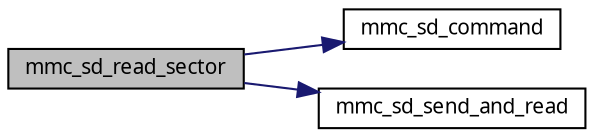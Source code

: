 digraph G
{
  edge [fontname="FreeSans.ttf",fontsize=10,labelfontname="FreeSans.ttf",labelfontsize=10];
  node [fontname="FreeSans.ttf",fontsize=10,shape=record];
  rankdir=LR;
  Node1 [label="mmc_sd_read_sector",height=0.2,width=0.4,color="black", fillcolor="grey75", style="filled" fontcolor="black"];
  Node1 -> Node2 [color="midnightblue",fontsize=10,style="solid",fontname="FreeSans.ttf"];
  Node2 [label="mmc_sd_command",height=0.2,width=0.4,color="black", fillcolor="white", style="filled",URL="$a00053.html#d44c557819de442a38af1a63af2b7eb6"];
  Node1 -> Node3 [color="midnightblue",fontsize=10,style="solid",fontname="FreeSans.ttf"];
  Node3 [label="mmc_sd_send_and_read",height=0.2,width=0.4,color="black", fillcolor="white", style="filled",URL="$a00053.html#5dd1159797d002ed8fa7344e4d661bbb"];
}
